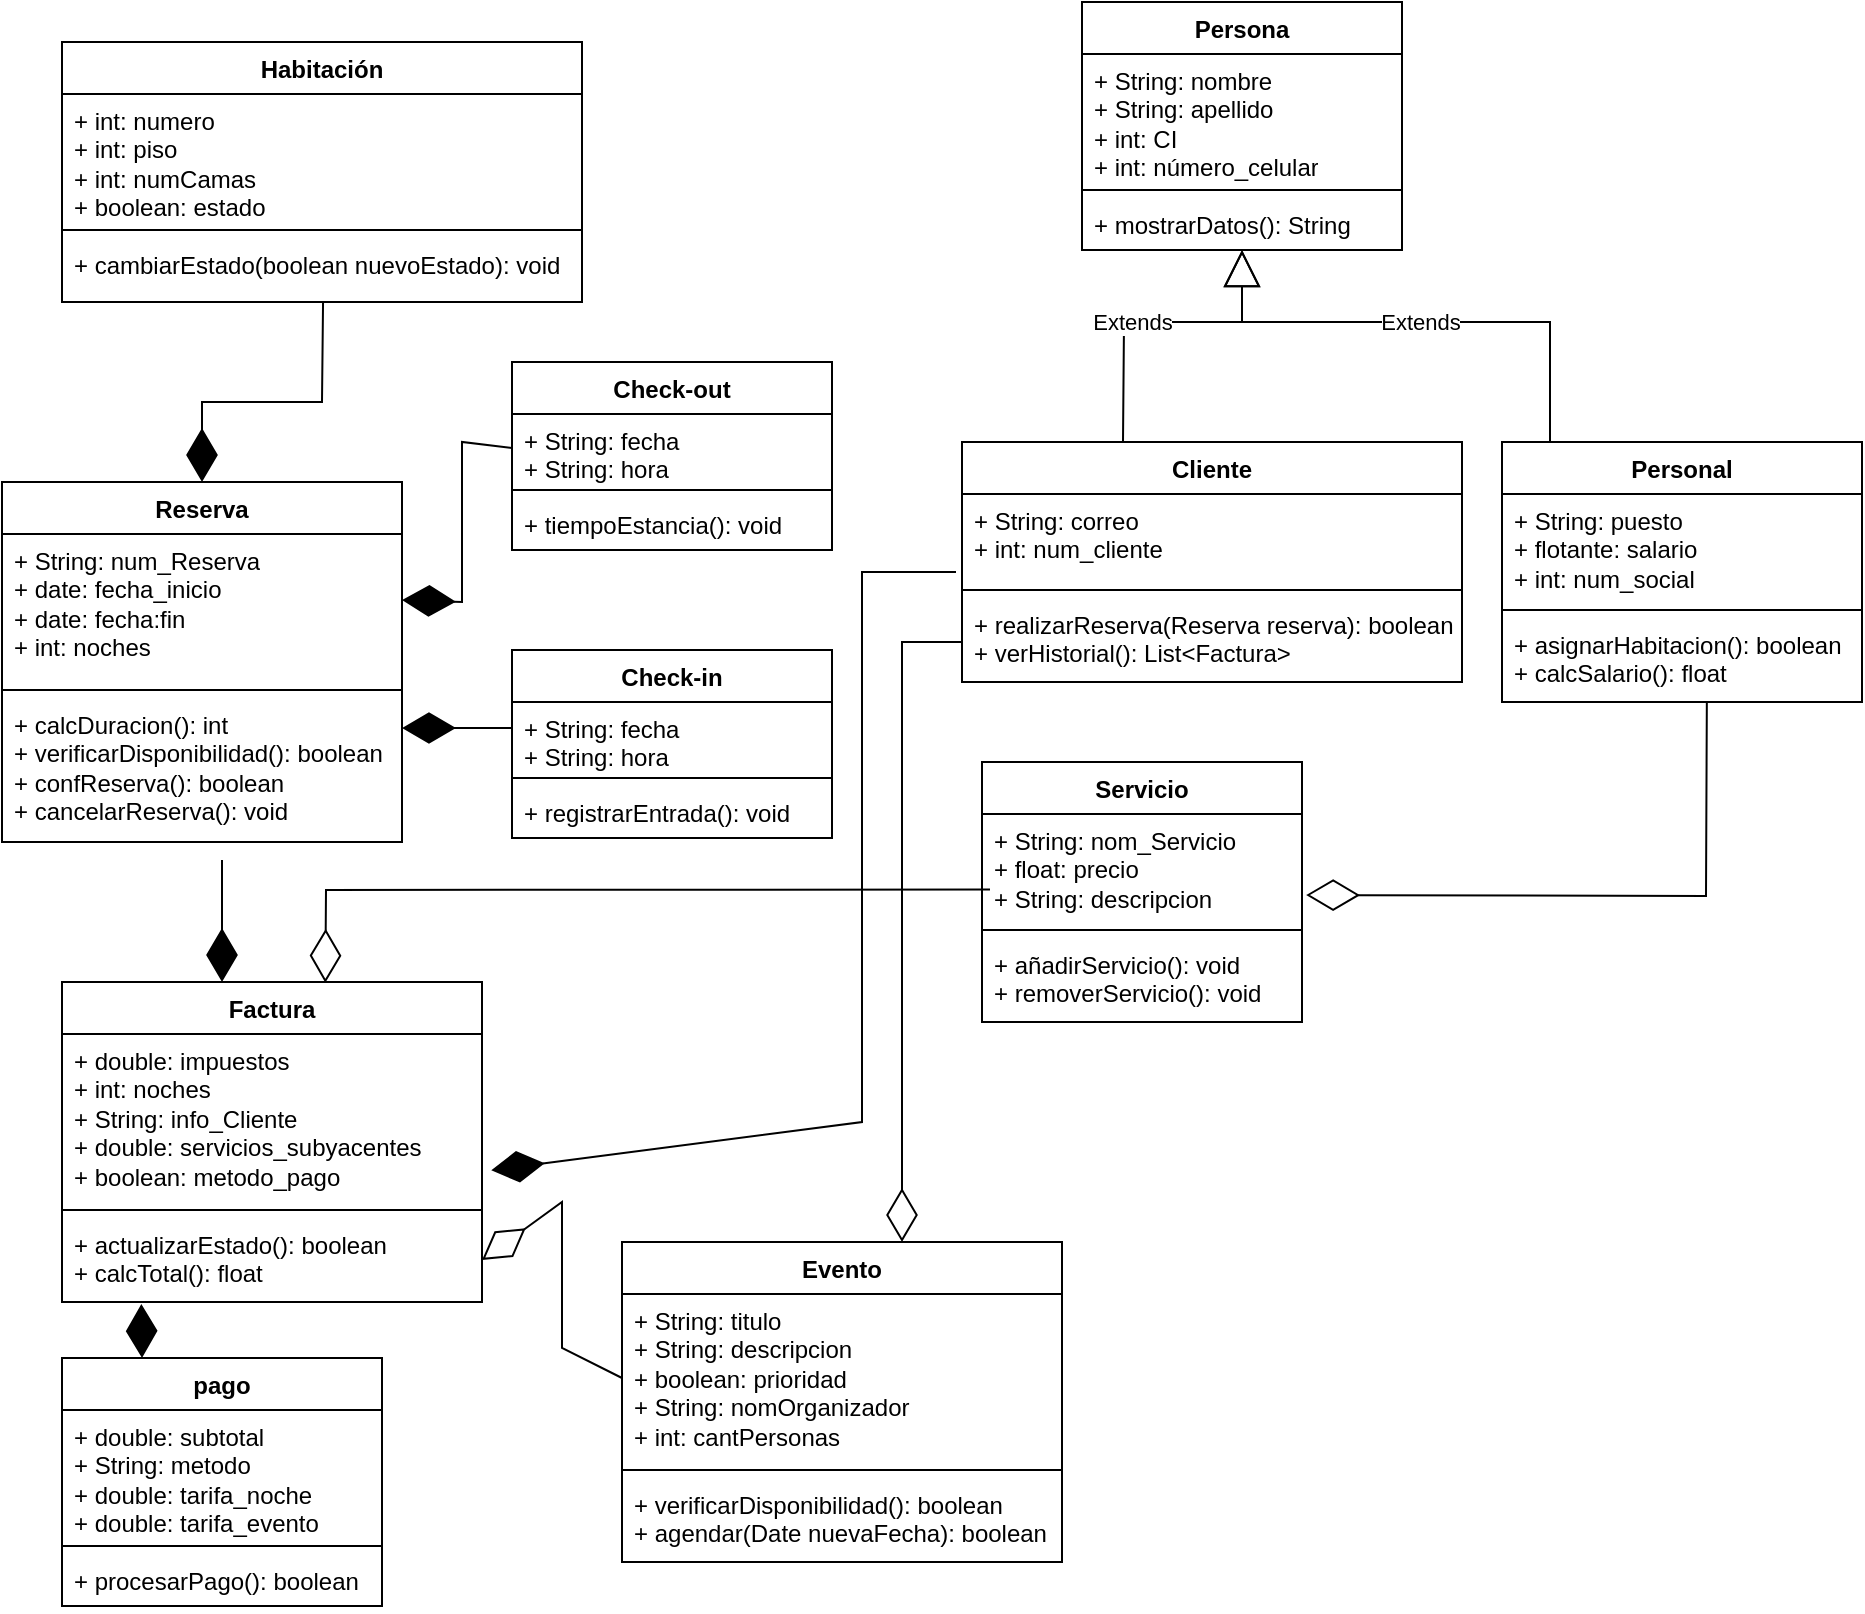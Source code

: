 <mxfile version="24.8.0">
  <diagram name="Página-1" id="_mE0Sdv46HxFOdU9CXCW">
    <mxGraphModel dx="1290" dy="1772" grid="1" gridSize="10" guides="1" tooltips="1" connect="1" arrows="1" fold="1" page="1" pageScale="1" pageWidth="827" pageHeight="1169" math="0" shadow="0">
      <root>
        <mxCell id="0" />
        <mxCell id="1" parent="0" />
        <mxCell id="IP8fSbgM48ttSYbUpFl1-1" value="Habitación" style="swimlane;fontStyle=1;align=center;verticalAlign=top;childLayout=stackLayout;horizontal=1;startSize=26;horizontalStack=0;resizeParent=1;resizeParentMax=0;resizeLast=0;collapsible=1;marginBottom=0;whiteSpace=wrap;html=1;" parent="1" vertex="1">
          <mxGeometry x="40" y="-1060" width="260" height="130" as="geometry" />
        </mxCell>
        <mxCell id="IP8fSbgM48ttSYbUpFl1-2" value="&lt;font style=&quot;vertical-align: inherit;&quot;&gt;&lt;font style=&quot;vertical-align: inherit;&quot;&gt;&lt;font style=&quot;vertical-align: inherit;&quot;&gt;&lt;font style=&quot;vertical-align: inherit;&quot;&gt;&lt;font style=&quot;vertical-align: inherit;&quot;&gt;&lt;font style=&quot;vertical-align: inherit;&quot;&gt;&lt;font style=&quot;vertical-align: inherit;&quot;&gt;&lt;font style=&quot;vertical-align: inherit;&quot;&gt;&lt;font style=&quot;vertical-align: inherit;&quot;&gt;&lt;font style=&quot;vertical-align: inherit;&quot;&gt;&lt;font style=&quot;vertical-align: inherit;&quot;&gt;&lt;font style=&quot;vertical-align: inherit;&quot;&gt;&lt;font style=&quot;vertical-align: inherit;&quot;&gt;&lt;font style=&quot;vertical-align: inherit;&quot;&gt;&lt;font style=&quot;vertical-align: inherit;&quot;&gt;&lt;font style=&quot;vertical-align: inherit;&quot;&gt;&lt;font style=&quot;vertical-align: inherit;&quot;&gt;&lt;font style=&quot;vertical-align: inherit;&quot;&gt;&lt;font style=&quot;vertical-align: inherit;&quot;&gt;&lt;font style=&quot;vertical-align: inherit;&quot;&gt;&lt;font style=&quot;vertical-align: inherit;&quot;&gt;&lt;font style=&quot;vertical-align: inherit;&quot;&gt;&lt;font style=&quot;vertical-align: inherit;&quot;&gt;&lt;font style=&quot;vertical-align: inherit;&quot;&gt;+ int: numero&lt;/font&gt;&lt;/font&gt;&lt;/font&gt;&lt;/font&gt;&lt;/font&gt;&lt;/font&gt;&lt;/font&gt;&lt;/font&gt;&lt;/font&gt;&lt;/font&gt;&lt;/font&gt;&lt;/font&gt;&lt;/font&gt;&lt;/font&gt;&lt;/font&gt;&lt;/font&gt;&lt;/font&gt;&lt;/font&gt;&lt;/font&gt;&lt;/font&gt;&lt;/font&gt;&lt;/font&gt;&lt;/font&gt;&lt;/font&gt;&lt;div&gt;&lt;font style=&quot;vertical-align: inherit;&quot;&gt;&lt;font style=&quot;vertical-align: inherit;&quot;&gt;&lt;font style=&quot;vertical-align: inherit;&quot;&gt;&lt;font style=&quot;vertical-align: inherit;&quot;&gt;&lt;font style=&quot;vertical-align: inherit;&quot;&gt;&lt;font style=&quot;vertical-align: inherit;&quot;&gt;&lt;font style=&quot;vertical-align: inherit;&quot;&gt;&lt;font style=&quot;vertical-align: inherit;&quot;&gt;&lt;font style=&quot;vertical-align: inherit;&quot;&gt;&lt;font style=&quot;vertical-align: inherit;&quot;&gt;&lt;font style=&quot;vertical-align: inherit;&quot;&gt;&lt;font style=&quot;vertical-align: inherit;&quot;&gt;&lt;font style=&quot;vertical-align: inherit;&quot;&gt;&lt;font style=&quot;vertical-align: inherit;&quot;&gt;&lt;font style=&quot;vertical-align: inherit;&quot;&gt;&lt;font style=&quot;vertical-align: inherit;&quot;&gt;+ int: piso&lt;/font&gt;&lt;/font&gt;&lt;/font&gt;&lt;/font&gt;&lt;/font&gt;&lt;/font&gt;&lt;/font&gt;&lt;/font&gt;&lt;/font&gt;&lt;/font&gt;&lt;/font&gt;&lt;/font&gt;&lt;/font&gt;&lt;/font&gt;&lt;/font&gt;&lt;/font&gt;&lt;br&gt;&lt;div&gt;&lt;font style=&quot;vertical-align: inherit;&quot;&gt;&lt;font style=&quot;vertical-align: inherit;&quot;&gt;&lt;font style=&quot;vertical-align: inherit;&quot;&gt;&lt;font style=&quot;vertical-align: inherit;&quot;&gt;&lt;font style=&quot;vertical-align: inherit;&quot;&gt;&lt;font style=&quot;vertical-align: inherit;&quot;&gt;&lt;font style=&quot;vertical-align: inherit;&quot;&gt;&lt;font style=&quot;vertical-align: inherit;&quot;&gt;&lt;font style=&quot;vertical-align: inherit;&quot;&gt;&lt;font style=&quot;vertical-align: inherit;&quot;&gt;&lt;font style=&quot;vertical-align: inherit;&quot;&gt;&lt;font style=&quot;vertical-align: inherit;&quot;&gt;&lt;font style=&quot;vertical-align: inherit;&quot;&gt;&lt;font style=&quot;vertical-align: inherit;&quot;&gt;&lt;font style=&quot;vertical-align: inherit;&quot;&gt;&lt;font style=&quot;vertical-align: inherit;&quot;&gt;&lt;font style=&quot;vertical-align: inherit;&quot;&gt;&lt;font style=&quot;vertical-align: inherit;&quot;&gt;&lt;font style=&quot;vertical-align: inherit;&quot;&gt;&lt;font style=&quot;vertical-align: inherit;&quot;&gt;&lt;font style=&quot;vertical-align: inherit;&quot;&gt;&lt;font style=&quot;vertical-align: inherit;&quot;&gt;+ int: numCamas&lt;/font&gt;&lt;/font&gt;&lt;/font&gt;&lt;/font&gt;&lt;/font&gt;&lt;/font&gt;&lt;/font&gt;&lt;/font&gt;&lt;/font&gt;&lt;/font&gt;&lt;/font&gt;&lt;/font&gt;&lt;/font&gt;&lt;/font&gt;&lt;/font&gt;&lt;/font&gt;&lt;/font&gt;&lt;/font&gt;&lt;/font&gt;&lt;/font&gt;&lt;/font&gt;&lt;/font&gt;&lt;/div&gt;&lt;div&gt;&lt;font style=&quot;vertical-align: inherit;&quot;&gt;&lt;font style=&quot;vertical-align: inherit;&quot;&gt;&lt;font style=&quot;vertical-align: inherit;&quot;&gt;&lt;font style=&quot;vertical-align: inherit;&quot;&gt;&lt;font style=&quot;vertical-align: inherit;&quot;&gt;&lt;font style=&quot;vertical-align: inherit;&quot;&gt;&lt;font style=&quot;vertical-align: inherit;&quot;&gt;&lt;font style=&quot;vertical-align: inherit;&quot;&gt;&lt;font style=&quot;vertical-align: inherit;&quot;&gt;&lt;font style=&quot;vertical-align: inherit;&quot;&gt;&lt;font style=&quot;vertical-align: inherit;&quot;&gt;&lt;font style=&quot;vertical-align: inherit;&quot;&gt;&lt;font style=&quot;vertical-align: inherit;&quot;&gt;&lt;font style=&quot;vertical-align: inherit;&quot;&gt;&lt;font style=&quot;vertical-align: inherit;&quot;&gt;&lt;font style=&quot;vertical-align: inherit;&quot;&gt;&lt;font style=&quot;vertical-align: inherit;&quot;&gt;&lt;font style=&quot;vertical-align: inherit;&quot;&gt;&lt;font style=&quot;vertical-align: inherit;&quot;&gt;&lt;font style=&quot;vertical-align: inherit;&quot;&gt;&lt;font style=&quot;vertical-align: inherit;&quot;&gt;&lt;font style=&quot;vertical-align: inherit;&quot;&gt;&lt;font style=&quot;vertical-align: inherit;&quot;&gt;&lt;font style=&quot;vertical-align: inherit;&quot;&gt;+ boolean: estado&lt;/font&gt;&lt;/font&gt;&lt;/font&gt;&lt;/font&gt;&lt;/font&gt;&lt;/font&gt;&lt;/font&gt;&lt;/font&gt;&lt;/font&gt;&lt;/font&gt;&lt;/font&gt;&lt;/font&gt;&lt;/font&gt;&lt;/font&gt;&lt;/font&gt;&lt;/font&gt;&lt;/font&gt;&lt;/font&gt;&lt;/font&gt;&lt;/font&gt;&lt;/font&gt;&lt;/font&gt;&lt;/font&gt;&lt;/font&gt;&lt;/div&gt;&lt;/div&gt;" style="text;strokeColor=none;fillColor=none;align=left;verticalAlign=top;spacingLeft=4;spacingRight=4;overflow=hidden;rotatable=0;points=[[0,0.5],[1,0.5]];portConstraint=eastwest;whiteSpace=wrap;html=1;" parent="IP8fSbgM48ttSYbUpFl1-1" vertex="1">
          <mxGeometry y="26" width="260" height="64" as="geometry" />
        </mxCell>
        <mxCell id="IP8fSbgM48ttSYbUpFl1-3" value="" style="line;strokeWidth=1;fillColor=none;align=left;verticalAlign=middle;spacingTop=-1;spacingLeft=3;spacingRight=3;rotatable=0;labelPosition=right;points=[];portConstraint=eastwest;strokeColor=inherit;" parent="IP8fSbgM48ttSYbUpFl1-1" vertex="1">
          <mxGeometry y="90" width="260" height="8" as="geometry" />
        </mxCell>
        <mxCell id="IP8fSbgM48ttSYbUpFl1-4" value="&lt;font style=&quot;vertical-align: inherit;&quot;&gt;&lt;font style=&quot;vertical-align: inherit;&quot;&gt;+ cambiarEstado(boolean nuevoEstado): void&lt;/font&gt;&lt;/font&gt;" style="text;strokeColor=none;fillColor=none;align=left;verticalAlign=top;spacingLeft=4;spacingRight=4;overflow=hidden;rotatable=0;points=[[0,0.5],[1,0.5]];portConstraint=eastwest;whiteSpace=wrap;html=1;" parent="IP8fSbgM48ttSYbUpFl1-1" vertex="1">
          <mxGeometry y="98" width="260" height="32" as="geometry" />
        </mxCell>
        <mxCell id="IP8fSbgM48ttSYbUpFl1-5" value="Servicio" style="swimlane;fontStyle=1;align=center;verticalAlign=top;childLayout=stackLayout;horizontal=1;startSize=26;horizontalStack=0;resizeParent=1;resizeParentMax=0;resizeLast=0;collapsible=1;marginBottom=0;whiteSpace=wrap;html=1;" parent="1" vertex="1">
          <mxGeometry x="500" y="-700" width="160" height="130" as="geometry" />
        </mxCell>
        <mxCell id="IP8fSbgM48ttSYbUpFl1-6" value="&lt;div&gt;+ String: nom_Servicio&lt;/div&gt;&lt;div&gt;+ float: precio&lt;/div&gt;&lt;div&gt;+ String: descripcion&lt;/div&gt;" style="text;strokeColor=none;fillColor=none;align=left;verticalAlign=top;spacingLeft=4;spacingRight=4;overflow=hidden;rotatable=0;points=[[0,0.5],[1,0.5]];portConstraint=eastwest;whiteSpace=wrap;html=1;" parent="IP8fSbgM48ttSYbUpFl1-5" vertex="1">
          <mxGeometry y="26" width="160" height="54" as="geometry" />
        </mxCell>
        <mxCell id="IP8fSbgM48ttSYbUpFl1-7" value="" style="line;strokeWidth=1;fillColor=none;align=left;verticalAlign=middle;spacingTop=-1;spacingLeft=3;spacingRight=3;rotatable=0;labelPosition=right;points=[];portConstraint=eastwest;strokeColor=inherit;" parent="IP8fSbgM48ttSYbUpFl1-5" vertex="1">
          <mxGeometry y="80" width="160" height="8" as="geometry" />
        </mxCell>
        <mxCell id="IP8fSbgM48ttSYbUpFl1-8" value="+ añadirServicio(): void&lt;div&gt;+ removerServicio(): void&lt;/div&gt;" style="text;strokeColor=none;fillColor=none;align=left;verticalAlign=top;spacingLeft=4;spacingRight=4;overflow=hidden;rotatable=0;points=[[0,0.5],[1,0.5]];portConstraint=eastwest;whiteSpace=wrap;html=1;" parent="IP8fSbgM48ttSYbUpFl1-5" vertex="1">
          <mxGeometry y="88" width="160" height="42" as="geometry" />
        </mxCell>
        <mxCell id="IP8fSbgM48ttSYbUpFl1-9" value="Cliente" style="swimlane;fontStyle=1;align=center;verticalAlign=top;childLayout=stackLayout;horizontal=1;startSize=26;horizontalStack=0;resizeParent=1;resizeParentMax=0;resizeLast=0;collapsible=1;marginBottom=0;whiteSpace=wrap;html=1;" parent="1" vertex="1">
          <mxGeometry x="490" y="-860" width="250" height="120" as="geometry" />
        </mxCell>
        <mxCell id="IP8fSbgM48ttSYbUpFl1-10" value="&lt;font style=&quot;vertical-align: inherit;&quot;&gt;&lt;font style=&quot;vertical-align: inherit;&quot;&gt;&lt;font style=&quot;vertical-align: inherit;&quot;&gt;&lt;font style=&quot;vertical-align: inherit;&quot;&gt;&lt;font style=&quot;vertical-align: inherit;&quot;&gt;&lt;font style=&quot;vertical-align: inherit;&quot;&gt;&lt;font style=&quot;vertical-align: inherit;&quot;&gt;&lt;font style=&quot;vertical-align: inherit;&quot;&gt;+ String: correo&lt;/font&gt;&lt;/font&gt;&lt;/font&gt;&lt;/font&gt;&lt;/font&gt;&lt;/font&gt;&lt;/font&gt;&lt;/font&gt;&lt;div&gt;+ int: num_cliente&lt;/div&gt;" style="text;strokeColor=none;fillColor=none;align=left;verticalAlign=top;spacingLeft=4;spacingRight=4;overflow=hidden;rotatable=0;points=[[0,0.5],[1,0.5]];portConstraint=eastwest;whiteSpace=wrap;html=1;" parent="IP8fSbgM48ttSYbUpFl1-9" vertex="1">
          <mxGeometry y="26" width="250" height="44" as="geometry" />
        </mxCell>
        <mxCell id="IP8fSbgM48ttSYbUpFl1-11" value="" style="line;strokeWidth=1;fillColor=none;align=left;verticalAlign=middle;spacingTop=-1;spacingLeft=3;spacingRight=3;rotatable=0;labelPosition=right;points=[];portConstraint=eastwest;strokeColor=inherit;" parent="IP8fSbgM48ttSYbUpFl1-9" vertex="1">
          <mxGeometry y="70" width="250" height="8" as="geometry" />
        </mxCell>
        <mxCell id="IP8fSbgM48ttSYbUpFl1-12" value="&lt;font style=&quot;vertical-align: inherit;&quot;&gt;&lt;font style=&quot;vertical-align: inherit;&quot;&gt;+ realizarReserva(Reserva reserva): boolean&lt;/font&gt;&lt;/font&gt;&lt;div&gt;&lt;font style=&quot;vertical-align: inherit;&quot;&gt;&lt;font style=&quot;vertical-align: inherit;&quot;&gt;+ verHistorial(): List&amp;lt;Factura&amp;gt;&lt;br&gt;&lt;/font&gt;&lt;/font&gt;&lt;/div&gt;" style="text;strokeColor=none;fillColor=none;align=left;verticalAlign=top;spacingLeft=4;spacingRight=4;overflow=hidden;rotatable=0;points=[[0,0.5],[1,0.5]];portConstraint=eastwest;whiteSpace=wrap;html=1;" parent="IP8fSbgM48ttSYbUpFl1-9" vertex="1">
          <mxGeometry y="78" width="250" height="42" as="geometry" />
        </mxCell>
        <mxCell id="IP8fSbgM48ttSYbUpFl1-13" value="Persona" style="swimlane;fontStyle=1;align=center;verticalAlign=top;childLayout=stackLayout;horizontal=1;startSize=26;horizontalStack=0;resizeParent=1;resizeParentMax=0;resizeLast=0;collapsible=1;marginBottom=0;whiteSpace=wrap;html=1;" parent="1" vertex="1">
          <mxGeometry x="550" y="-1080" width="160" height="124" as="geometry" />
        </mxCell>
        <mxCell id="IP8fSbgM48ttSYbUpFl1-14" value="&lt;font style=&quot;vertical-align: inherit;&quot;&gt;&lt;font style=&quot;vertical-align: inherit;&quot;&gt;+ String: nombre&lt;/font&gt;&lt;/font&gt;&lt;div&gt;&lt;font style=&quot;vertical-align: inherit;&quot;&gt;&lt;font style=&quot;vertical-align: inherit;&quot;&gt;+ String: apellido&lt;/font&gt;&lt;/font&gt;&lt;br&gt;&lt;div&gt;&lt;font style=&quot;vertical-align: inherit;&quot;&gt;&lt;font style=&quot;vertical-align: inherit;&quot;&gt;+ int: CI&lt;/font&gt;&lt;/font&gt;&lt;/div&gt;&lt;div&gt;&lt;font style=&quot;vertical-align: inherit;&quot;&gt;&lt;font style=&quot;vertical-align: inherit;&quot;&gt;+ int: número_celular&lt;/font&gt;&lt;/font&gt;&lt;/div&gt;&lt;/div&gt;" style="text;strokeColor=none;fillColor=none;align=left;verticalAlign=top;spacingLeft=4;spacingRight=4;overflow=hidden;rotatable=0;points=[[0,0.5],[1,0.5]];portConstraint=eastwest;whiteSpace=wrap;html=1;" parent="IP8fSbgM48ttSYbUpFl1-13" vertex="1">
          <mxGeometry y="26" width="160" height="64" as="geometry" />
        </mxCell>
        <mxCell id="IP8fSbgM48ttSYbUpFl1-15" value="" style="line;strokeWidth=1;fillColor=none;align=left;verticalAlign=middle;spacingTop=-1;spacingLeft=3;spacingRight=3;rotatable=0;labelPosition=right;points=[];portConstraint=eastwest;strokeColor=inherit;" parent="IP8fSbgM48ttSYbUpFl1-13" vertex="1">
          <mxGeometry y="90" width="160" height="8" as="geometry" />
        </mxCell>
        <mxCell id="IP8fSbgM48ttSYbUpFl1-16" value="&lt;font style=&quot;vertical-align: inherit;&quot;&gt;&lt;font style=&quot;vertical-align: inherit;&quot;&gt;+ mostrarDatos(): String&lt;/font&gt;&lt;/font&gt;" style="text;strokeColor=none;fillColor=none;align=left;verticalAlign=top;spacingLeft=4;spacingRight=4;overflow=hidden;rotatable=0;points=[[0,0.5],[1,0.5]];portConstraint=eastwest;whiteSpace=wrap;html=1;" parent="IP8fSbgM48ttSYbUpFl1-13" vertex="1">
          <mxGeometry y="98" width="160" height="26" as="geometry" />
        </mxCell>
        <mxCell id="IP8fSbgM48ttSYbUpFl1-17" value="pago" style="swimlane;fontStyle=1;align=center;verticalAlign=top;childLayout=stackLayout;horizontal=1;startSize=26;horizontalStack=0;resizeParent=1;resizeParentMax=0;resizeLast=0;collapsible=1;marginBottom=0;whiteSpace=wrap;html=1;" parent="1" vertex="1">
          <mxGeometry x="40" y="-402" width="160" height="124" as="geometry" />
        </mxCell>
        <mxCell id="IP8fSbgM48ttSYbUpFl1-18" value="+ double: subtotal&lt;div&gt;+ String: metodo&lt;/div&gt;&lt;div&gt;+ double: tarifa_noche&lt;/div&gt;&lt;div&gt;+ double: tarifa_evento&lt;/div&gt;" style="text;strokeColor=none;fillColor=none;align=left;verticalAlign=top;spacingLeft=4;spacingRight=4;overflow=hidden;rotatable=0;points=[[0,0.5],[1,0.5]];portConstraint=eastwest;whiteSpace=wrap;html=1;" parent="IP8fSbgM48ttSYbUpFl1-17" vertex="1">
          <mxGeometry y="26" width="160" height="64" as="geometry" />
        </mxCell>
        <mxCell id="IP8fSbgM48ttSYbUpFl1-19" value="" style="line;strokeWidth=1;fillColor=none;align=left;verticalAlign=middle;spacingTop=-1;spacingLeft=3;spacingRight=3;rotatable=0;labelPosition=right;points=[];portConstraint=eastwest;strokeColor=inherit;" parent="IP8fSbgM48ttSYbUpFl1-17" vertex="1">
          <mxGeometry y="90" width="160" height="8" as="geometry" />
        </mxCell>
        <mxCell id="IP8fSbgM48ttSYbUpFl1-20" value="+ procesarPago(): boolean" style="text;strokeColor=none;fillColor=none;align=left;verticalAlign=top;spacingLeft=4;spacingRight=4;overflow=hidden;rotatable=0;points=[[0,0.5],[1,0.5]];portConstraint=eastwest;whiteSpace=wrap;html=1;" parent="IP8fSbgM48ttSYbUpFl1-17" vertex="1">
          <mxGeometry y="98" width="160" height="26" as="geometry" />
        </mxCell>
        <mxCell id="IP8fSbgM48ttSYbUpFl1-21" value="Factura&lt;div&gt;&lt;br&gt;&lt;/div&gt;" style="swimlane;fontStyle=1;align=center;verticalAlign=top;childLayout=stackLayout;horizontal=1;startSize=26;horizontalStack=0;resizeParent=1;resizeParentMax=0;resizeLast=0;collapsible=1;marginBottom=0;whiteSpace=wrap;html=1;" parent="1" vertex="1">
          <mxGeometry x="40" y="-590" width="210" height="160" as="geometry" />
        </mxCell>
        <mxCell id="IP8fSbgM48ttSYbUpFl1-22" value="+ double: impuestos&lt;div&gt;+ int: noches&lt;/div&gt;&lt;div&gt;+ String: info_Cliente&lt;/div&gt;&lt;div&gt;+ double: servicios_subyacentes&lt;/div&gt;&lt;div&gt;+ boolean: metodo_pago&lt;/div&gt;" style="text;strokeColor=none;fillColor=none;align=left;verticalAlign=top;spacingLeft=4;spacingRight=4;overflow=hidden;rotatable=0;points=[[0,0.5],[1,0.5]];portConstraint=eastwest;whiteSpace=wrap;html=1;" parent="IP8fSbgM48ttSYbUpFl1-21" vertex="1">
          <mxGeometry y="26" width="210" height="84" as="geometry" />
        </mxCell>
        <mxCell id="IP8fSbgM48ttSYbUpFl1-23" value="" style="line;strokeWidth=1;fillColor=none;align=left;verticalAlign=middle;spacingTop=-1;spacingLeft=3;spacingRight=3;rotatable=0;labelPosition=right;points=[];portConstraint=eastwest;strokeColor=inherit;" parent="IP8fSbgM48ttSYbUpFl1-21" vertex="1">
          <mxGeometry y="110" width="210" height="8" as="geometry" />
        </mxCell>
        <mxCell id="IP8fSbgM48ttSYbUpFl1-24" value="+ actualizarEstado(): boolean&lt;div&gt;+ calcTotal(): float&lt;/div&gt;" style="text;strokeColor=none;fillColor=none;align=left;verticalAlign=top;spacingLeft=4;spacingRight=4;overflow=hidden;rotatable=0;points=[[0,0.5],[1,0.5]];portConstraint=eastwest;whiteSpace=wrap;html=1;" parent="IP8fSbgM48ttSYbUpFl1-21" vertex="1">
          <mxGeometry y="118" width="210" height="42" as="geometry" />
        </mxCell>
        <mxCell id="IP8fSbgM48ttSYbUpFl1-25" value="" style="endArrow=diamondThin;endFill=1;endSize=24;html=1;rounded=0;exitX=0.55;exitY=0.983;exitDx=0;exitDy=0;exitPerimeter=0;" parent="1" edge="1">
          <mxGeometry width="160" relative="1" as="geometry">
            <mxPoint x="120" y="-651" as="sourcePoint" />
            <mxPoint x="120" y="-590" as="targetPoint" />
          </mxGeometry>
        </mxCell>
        <mxCell id="IP8fSbgM48ttSYbUpFl1-26" value="" style="endArrow=diamondThin;endFill=1;endSize=24;html=1;rounded=0;entryX=0.5;entryY=0;entryDx=0;entryDy=0;exitX=0.502;exitY=1.006;exitDx=0;exitDy=0;exitPerimeter=0;" parent="1" source="IP8fSbgM48ttSYbUpFl1-4" edge="1">
          <mxGeometry width="160" relative="1" as="geometry">
            <mxPoint x="140" y="-880" as="sourcePoint" />
            <mxPoint x="110" y="-840" as="targetPoint" />
            <Array as="points">
              <mxPoint x="170" y="-880" />
              <mxPoint x="110" y="-880" />
            </Array>
          </mxGeometry>
        </mxCell>
        <mxCell id="IP8fSbgM48ttSYbUpFl1-27" value="" style="endArrow=diamondThin;endFill=0;endSize=24;html=1;rounded=0;entryX=0.627;entryY=0.002;entryDx=0;entryDy=0;entryPerimeter=0;exitX=0.025;exitY=0.699;exitDx=0;exitDy=0;exitPerimeter=0;" parent="1" source="IP8fSbgM48ttSYbUpFl1-6" target="IP8fSbgM48ttSYbUpFl1-21" edge="1">
          <mxGeometry width="160" relative="1" as="geometry">
            <mxPoint x="470" y="-590" as="sourcePoint" />
            <mxPoint x="480" y="-650" as="targetPoint" />
            <Array as="points">
              <mxPoint x="172" y="-636" />
            </Array>
          </mxGeometry>
        </mxCell>
        <mxCell id="IP8fSbgM48ttSYbUpFl1-28" value="" style="endArrow=diamondThin;endFill=1;endSize=24;html=1;rounded=0;entryX=1.022;entryY=0.811;entryDx=0;entryDy=0;entryPerimeter=0;exitX=-0.012;exitY=0.886;exitDx=0;exitDy=0;exitPerimeter=0;" parent="1" source="IP8fSbgM48ttSYbUpFl1-10" target="IP8fSbgM48ttSYbUpFl1-22" edge="1">
          <mxGeometry width="160" relative="1" as="geometry">
            <mxPoint x="380" y="-630" as="sourcePoint" />
            <mxPoint x="480" y="-650" as="targetPoint" />
            <Array as="points">
              <mxPoint x="440" y="-795" />
              <mxPoint x="440" y="-520" />
            </Array>
          </mxGeometry>
        </mxCell>
        <mxCell id="IP8fSbgM48ttSYbUpFl1-29" value="" style="endArrow=diamondThin;endFill=1;endSize=24;html=1;rounded=0;entryX=0.25;entryY=0;entryDx=0;entryDy=0;exitX=0.189;exitY=1.054;exitDx=0;exitDy=0;exitPerimeter=0;" parent="1" source="IP8fSbgM48ttSYbUpFl1-24" target="IP8fSbgM48ttSYbUpFl1-17" edge="1">
          <mxGeometry width="160" relative="1" as="geometry">
            <mxPoint x="60" y="-450" as="sourcePoint" />
            <mxPoint x="70" y="-440" as="targetPoint" />
          </mxGeometry>
        </mxCell>
        <mxCell id="IP8fSbgM48ttSYbUpFl1-30" value="" style="endArrow=diamondThin;endFill=0;endSize=24;html=1;rounded=0;entryX=1.013;entryY=0.75;entryDx=0;entryDy=0;entryPerimeter=0;exitX=0.569;exitY=0.997;exitDx=0;exitDy=0;exitPerimeter=0;" parent="1" source="IP8fSbgM48ttSYbUpFl1-50" target="IP8fSbgM48ttSYbUpFl1-6" edge="1">
          <mxGeometry width="160" relative="1" as="geometry">
            <mxPoint x="861.7" y="-713.812" as="sourcePoint" />
            <mxPoint x="455" y="-449.568" as="targetPoint" />
            <Array as="points">
              <mxPoint x="862" y="-633" />
            </Array>
          </mxGeometry>
        </mxCell>
        <mxCell id="IP8fSbgM48ttSYbUpFl1-31" value="Evento" style="swimlane;fontStyle=1;align=center;verticalAlign=top;childLayout=stackLayout;horizontal=1;startSize=26;horizontalStack=0;resizeParent=1;resizeParentMax=0;resizeLast=0;collapsible=1;marginBottom=0;whiteSpace=wrap;html=1;" parent="1" vertex="1">
          <mxGeometry x="320" y="-460" width="220" height="160" as="geometry" />
        </mxCell>
        <mxCell id="IP8fSbgM48ttSYbUpFl1-32" value="&lt;div&gt;+ String: titulo&lt;/div&gt;&lt;div&gt;+ String: descripcion&lt;/div&gt;&lt;div&gt;+ boolean: prioridad&lt;/div&gt;&lt;div&gt;+ String: nomOrganizador&lt;/div&gt;&lt;div&gt;+ int: cantPersonas&lt;/div&gt;" style="text;strokeColor=none;fillColor=none;align=left;verticalAlign=top;spacingLeft=4;spacingRight=4;overflow=hidden;rotatable=0;points=[[0,0.5],[1,0.5]];portConstraint=eastwest;whiteSpace=wrap;html=1;" parent="IP8fSbgM48ttSYbUpFl1-31" vertex="1">
          <mxGeometry y="26" width="220" height="84" as="geometry" />
        </mxCell>
        <mxCell id="IP8fSbgM48ttSYbUpFl1-33" value="" style="line;strokeWidth=1;fillColor=none;align=left;verticalAlign=middle;spacingTop=-1;spacingLeft=3;spacingRight=3;rotatable=0;labelPosition=right;points=[];portConstraint=eastwest;strokeColor=inherit;" parent="IP8fSbgM48ttSYbUpFl1-31" vertex="1">
          <mxGeometry y="110" width="220" height="8" as="geometry" />
        </mxCell>
        <mxCell id="IP8fSbgM48ttSYbUpFl1-34" value="+ verificarDisponibilidad(): boolean&lt;div&gt;+ agendar(Date nuevaFecha): boolean&lt;/div&gt;" style="text;strokeColor=none;fillColor=none;align=left;verticalAlign=top;spacingLeft=4;spacingRight=4;overflow=hidden;rotatable=0;points=[[0,0.5],[1,0.5]];portConstraint=eastwest;whiteSpace=wrap;html=1;" parent="IP8fSbgM48ttSYbUpFl1-31" vertex="1">
          <mxGeometry y="118" width="220" height="42" as="geometry" />
        </mxCell>
        <mxCell id="IP8fSbgM48ttSYbUpFl1-35" value="Check-in" style="swimlane;fontStyle=1;align=center;verticalAlign=top;childLayout=stackLayout;horizontal=1;startSize=26;horizontalStack=0;resizeParent=1;resizeParentMax=0;resizeLast=0;collapsible=1;marginBottom=0;whiteSpace=wrap;html=1;" parent="1" vertex="1">
          <mxGeometry x="265" y="-756" width="160" height="94" as="geometry" />
        </mxCell>
        <mxCell id="XHyW5CTOlXbw1JZAWyJG-1" value="&lt;font style=&quot;vertical-align: inherit;&quot;&gt;&lt;font style=&quot;vertical-align: inherit;&quot;&gt;+ String: fecha&lt;/font&gt;&lt;/font&gt;&lt;div&gt;&lt;font style=&quot;vertical-align: inherit;&quot;&gt;&lt;font style=&quot;vertical-align: inherit;&quot;&gt;&lt;font style=&quot;vertical-align: inherit;&quot;&gt;&lt;font style=&quot;vertical-align: inherit;&quot;&gt;+ String: hora&lt;/font&gt;&lt;/font&gt;&lt;/font&gt;&lt;/font&gt;&lt;/div&gt;" style="text;strokeColor=none;fillColor=none;align=left;verticalAlign=top;spacingLeft=4;spacingRight=4;overflow=hidden;rotatable=0;points=[[0,0.5],[1,0.5]];portConstraint=eastwest;whiteSpace=wrap;html=1;" vertex="1" parent="IP8fSbgM48ttSYbUpFl1-35">
          <mxGeometry y="26" width="160" height="34" as="geometry" />
        </mxCell>
        <mxCell id="IP8fSbgM48ttSYbUpFl1-37" value="" style="line;strokeWidth=1;fillColor=none;align=left;verticalAlign=middle;spacingTop=-1;spacingLeft=3;spacingRight=3;rotatable=0;labelPosition=right;points=[];portConstraint=eastwest;strokeColor=inherit;" parent="IP8fSbgM48ttSYbUpFl1-35" vertex="1">
          <mxGeometry y="60" width="160" height="8" as="geometry" />
        </mxCell>
        <mxCell id="IP8fSbgM48ttSYbUpFl1-38" value="+ registrarEntrada(): void" style="text;strokeColor=none;fillColor=none;align=left;verticalAlign=top;spacingLeft=4;spacingRight=4;overflow=hidden;rotatable=0;points=[[0,0.5],[1,0.5]];portConstraint=eastwest;whiteSpace=wrap;html=1;" parent="IP8fSbgM48ttSYbUpFl1-35" vertex="1">
          <mxGeometry y="68" width="160" height="26" as="geometry" />
        </mxCell>
        <mxCell id="IP8fSbgM48ttSYbUpFl1-39" value="Check-out" style="swimlane;fontStyle=1;align=center;verticalAlign=top;childLayout=stackLayout;horizontal=1;startSize=26;horizontalStack=0;resizeParent=1;resizeParentMax=0;resizeLast=0;collapsible=1;marginBottom=0;whiteSpace=wrap;html=1;" parent="1" vertex="1">
          <mxGeometry x="265" y="-900" width="160" height="94" as="geometry" />
        </mxCell>
        <mxCell id="IP8fSbgM48ttSYbUpFl1-40" value="&lt;font style=&quot;vertical-align: inherit;&quot;&gt;&lt;font style=&quot;vertical-align: inherit;&quot;&gt;+ String: fecha&lt;/font&gt;&lt;/font&gt;&lt;div&gt;&lt;font style=&quot;vertical-align: inherit;&quot;&gt;&lt;font style=&quot;vertical-align: inherit;&quot;&gt;&lt;font style=&quot;vertical-align: inherit;&quot;&gt;&lt;font style=&quot;vertical-align: inherit;&quot;&gt;+ String: hora&lt;/font&gt;&lt;/font&gt;&lt;/font&gt;&lt;/font&gt;&lt;/div&gt;" style="text;strokeColor=none;fillColor=none;align=left;verticalAlign=top;spacingLeft=4;spacingRight=4;overflow=hidden;rotatable=0;points=[[0,0.5],[1,0.5]];portConstraint=eastwest;whiteSpace=wrap;html=1;" parent="IP8fSbgM48ttSYbUpFl1-39" vertex="1">
          <mxGeometry y="26" width="160" height="34" as="geometry" />
        </mxCell>
        <mxCell id="IP8fSbgM48ttSYbUpFl1-41" value="" style="line;strokeWidth=1;fillColor=none;align=left;verticalAlign=middle;spacingTop=-1;spacingLeft=3;spacingRight=3;rotatable=0;labelPosition=right;points=[];portConstraint=eastwest;strokeColor=inherit;" parent="IP8fSbgM48ttSYbUpFl1-39" vertex="1">
          <mxGeometry y="60" width="160" height="8" as="geometry" />
        </mxCell>
        <mxCell id="IP8fSbgM48ttSYbUpFl1-42" value="&lt;font style=&quot;vertical-align: inherit;&quot;&gt;&lt;font style=&quot;vertical-align: inherit;&quot;&gt;&lt;font style=&quot;vertical-align: inherit;&quot;&gt;&lt;font style=&quot;vertical-align: inherit;&quot;&gt;+ tiempoEstancia(): void&lt;/font&gt;&lt;/font&gt;&lt;/font&gt;&lt;/font&gt;" style="text;strokeColor=none;fillColor=none;align=left;verticalAlign=top;spacingLeft=4;spacingRight=4;overflow=hidden;rotatable=0;points=[[0,0.5],[1,0.5]];portConstraint=eastwest;whiteSpace=wrap;html=1;" parent="IP8fSbgM48ttSYbUpFl1-39" vertex="1">
          <mxGeometry y="68" width="160" height="26" as="geometry" />
        </mxCell>
        <mxCell id="IP8fSbgM48ttSYbUpFl1-43" value="" style="endArrow=diamondThin;endFill=0;endSize=24;html=1;rounded=0;exitX=0;exitY=0.5;exitDx=0;exitDy=0;entryX=1;entryY=0.5;entryDx=0;entryDy=0;" parent="1" source="IP8fSbgM48ttSYbUpFl1-32" target="IP8fSbgM48ttSYbUpFl1-24" edge="1">
          <mxGeometry width="160" relative="1" as="geometry">
            <mxPoint x="390" y="-680" as="sourcePoint" />
            <mxPoint x="550" y="-680" as="targetPoint" />
            <Array as="points">
              <mxPoint x="290" y="-407" />
              <mxPoint x="290" y="-480" />
            </Array>
          </mxGeometry>
        </mxCell>
        <mxCell id="IP8fSbgM48ttSYbUpFl1-44" value="" style="endArrow=diamondThin;endFill=1;endSize=24;html=1;rounded=0;entryX=0.998;entryY=0.389;entryDx=0;entryDy=0;exitX=0;exitY=0.5;exitDx=0;exitDy=0;entryPerimeter=0;" parent="1" source="IP8fSbgM48ttSYbUpFl1-40" edge="1">
          <mxGeometry width="160" relative="1" as="geometry">
            <mxPoint x="260" y="-700" as="sourcePoint" />
            <mxPoint x="210" y="-781" as="targetPoint" />
            <Array as="points">
              <mxPoint x="240" y="-860" />
              <mxPoint x="240" y="-780" />
            </Array>
          </mxGeometry>
        </mxCell>
        <mxCell id="IP8fSbgM48ttSYbUpFl1-45" value="Extends" style="endArrow=block;endSize=16;endFill=0;html=1;rounded=0;exitX=0.322;exitY=-0.002;exitDx=0;exitDy=0;exitPerimeter=0;" parent="1" source="IP8fSbgM48ttSYbUpFl1-9" target="IP8fSbgM48ttSYbUpFl1-16" edge="1">
          <mxGeometry x="-0.178" width="160" relative="1" as="geometry">
            <mxPoint x="510" y="-900" as="sourcePoint" />
            <mxPoint x="670" y="-900" as="targetPoint" />
            <mxPoint as="offset" />
            <Array as="points">
              <mxPoint x="571" y="-920" />
              <mxPoint x="630" y="-920" />
            </Array>
          </mxGeometry>
        </mxCell>
        <mxCell id="IP8fSbgM48ttSYbUpFl1-46" value="Extends" style="endArrow=block;endSize=16;endFill=0;html=1;rounded=0;exitX=0.5;exitY=0;exitDx=0;exitDy=0;" parent="1" edge="1">
          <mxGeometry width="160" relative="1" as="geometry">
            <mxPoint x="784" y="-860" as="sourcePoint" />
            <mxPoint x="630" y="-956" as="targetPoint" />
            <Array as="points">
              <mxPoint x="784" y="-920" />
              <mxPoint x="630" y="-920" />
            </Array>
          </mxGeometry>
        </mxCell>
        <mxCell id="IP8fSbgM48ttSYbUpFl1-47" value="Personal" style="swimlane;fontStyle=1;align=center;verticalAlign=top;childLayout=stackLayout;horizontal=1;startSize=26;horizontalStack=0;resizeParent=1;resizeParentMax=0;resizeLast=0;collapsible=1;marginBottom=0;whiteSpace=wrap;html=1;" parent="1" vertex="1">
          <mxGeometry x="760" y="-860" width="180" height="130" as="geometry" />
        </mxCell>
        <mxCell id="IP8fSbgM48ttSYbUpFl1-48" value="&lt;font style=&quot;vertical-align: inherit;&quot;&gt;&lt;font style=&quot;vertical-align: inherit;&quot;&gt;&lt;font style=&quot;vertical-align: inherit;&quot;&gt;&lt;font style=&quot;vertical-align: inherit;&quot;&gt;&lt;font style=&quot;vertical-align: inherit;&quot;&gt;&lt;font style=&quot;vertical-align: inherit;&quot;&gt;&lt;font style=&quot;vertical-align: inherit;&quot;&gt;&lt;font style=&quot;vertical-align: inherit;&quot;&gt;&lt;font style=&quot;vertical-align: inherit;&quot;&gt;&lt;font style=&quot;vertical-align: inherit;&quot;&gt;&lt;font style=&quot;vertical-align: inherit;&quot;&gt;&lt;font style=&quot;vertical-align: inherit;&quot;&gt;+ String: puesto&lt;/font&gt;&lt;/font&gt;&lt;/font&gt;&lt;/font&gt;&lt;/font&gt;&lt;/font&gt;&lt;/font&gt;&lt;/font&gt;&lt;/font&gt;&lt;/font&gt;&lt;/font&gt;&lt;/font&gt;&lt;div&gt;&lt;font style=&quot;vertical-align: inherit;&quot;&gt;&lt;font style=&quot;vertical-align: inherit;&quot;&gt;&lt;font style=&quot;vertical-align: inherit;&quot;&gt;&lt;font style=&quot;vertical-align: inherit;&quot;&gt;&lt;font style=&quot;vertical-align: inherit;&quot;&gt;&lt;font style=&quot;vertical-align: inherit;&quot;&gt;&lt;font style=&quot;vertical-align: inherit;&quot;&gt;&lt;font style=&quot;vertical-align: inherit;&quot;&gt;+ flotante: salario&lt;/font&gt;&lt;/font&gt;&lt;/font&gt;&lt;/font&gt;&lt;/font&gt;&lt;/font&gt;&lt;/font&gt;&lt;/font&gt;&lt;/div&gt;&lt;div&gt;&lt;font style=&quot;vertical-align: inherit;&quot;&gt;&lt;font style=&quot;vertical-align: inherit;&quot;&gt;&lt;font style=&quot;vertical-align: inherit;&quot;&gt;&lt;font style=&quot;vertical-align: inherit;&quot;&gt;&lt;font style=&quot;vertical-align: inherit;&quot;&gt;&lt;font style=&quot;vertical-align: inherit;&quot;&gt;&lt;font style=&quot;vertical-align: inherit;&quot;&gt;&lt;font style=&quot;vertical-align: inherit;&quot;&gt;&lt;font style=&quot;vertical-align: inherit;&quot;&gt;&lt;font style=&quot;vertical-align: inherit;&quot;&gt;+ int: num_social&lt;/font&gt;&lt;/font&gt;&lt;/font&gt;&lt;/font&gt;&lt;/font&gt;&lt;/font&gt;&lt;/font&gt;&lt;/font&gt;&lt;/font&gt;&lt;/font&gt;&lt;/div&gt;" style="text;strokeColor=none;fillColor=none;align=left;verticalAlign=top;spacingLeft=4;spacingRight=4;overflow=hidden;rotatable=0;points=[[0,0.5],[1,0.5]];portConstraint=eastwest;whiteSpace=wrap;html=1;" parent="IP8fSbgM48ttSYbUpFl1-47" vertex="1">
          <mxGeometry y="26" width="180" height="54" as="geometry" />
        </mxCell>
        <mxCell id="IP8fSbgM48ttSYbUpFl1-49" value="" style="line;strokeWidth=1;fillColor=none;align=left;verticalAlign=middle;spacingTop=-1;spacingLeft=3;spacingRight=3;rotatable=0;labelPosition=right;points=[];portConstraint=eastwest;strokeColor=inherit;" parent="IP8fSbgM48ttSYbUpFl1-47" vertex="1">
          <mxGeometry y="80" width="180" height="8" as="geometry" />
        </mxCell>
        <mxCell id="IP8fSbgM48ttSYbUpFl1-50" value="&lt;font style=&quot;vertical-align: inherit;&quot;&gt;&lt;font style=&quot;vertical-align: inherit;&quot;&gt;&lt;font style=&quot;vertical-align: inherit;&quot;&gt;&lt;font style=&quot;vertical-align: inherit;&quot;&gt;+ asignarHabitacion(): boolean&lt;/font&gt;&lt;/font&gt;&lt;/font&gt;&lt;/font&gt;&lt;div&gt;&lt;font style=&quot;vertical-align: inherit;&quot;&gt;&lt;font style=&quot;vertical-align: inherit;&quot;&gt;&lt;font style=&quot;vertical-align: inherit;&quot;&gt;&lt;font style=&quot;vertical-align: inherit;&quot;&gt;+ calcSalario(): float&lt;br&gt;&lt;/font&gt;&lt;/font&gt;&lt;/font&gt;&lt;/font&gt;&lt;/div&gt;" style="text;strokeColor=none;fillColor=none;align=left;verticalAlign=top;spacingLeft=4;spacingRight=4;overflow=hidden;rotatable=0;points=[[0,0.5],[1,0.5]];portConstraint=eastwest;whiteSpace=wrap;html=1;" parent="IP8fSbgM48ttSYbUpFl1-47" vertex="1">
          <mxGeometry y="88" width="180" height="42" as="geometry" />
        </mxCell>
        <mxCell id="IP8fSbgM48ttSYbUpFl1-51" value="" style="endArrow=diamondThin;endFill=0;endSize=24;html=1;rounded=0;" parent="1" edge="1">
          <mxGeometry width="160" relative="1" as="geometry">
            <mxPoint x="490" y="-760" as="sourcePoint" />
            <mxPoint x="460" y="-460" as="targetPoint" />
            <Array as="points">
              <mxPoint x="460" y="-760" />
            </Array>
          </mxGeometry>
        </mxCell>
        <mxCell id="IP8fSbgM48ttSYbUpFl1-52" value="" style="endArrow=diamondThin;endFill=1;endSize=24;html=1;rounded=0;exitX=0;exitY=0.5;exitDx=0;exitDy=0;" parent="1" edge="1">
          <mxGeometry width="160" relative="1" as="geometry">
            <mxPoint x="265" y="-717" as="sourcePoint" />
            <mxPoint x="210" y="-717" as="targetPoint" />
          </mxGeometry>
        </mxCell>
        <mxCell id="IP8fSbgM48ttSYbUpFl1-53" value="Reserva" style="swimlane;fontStyle=1;align=center;verticalAlign=top;childLayout=stackLayout;horizontal=1;startSize=26;horizontalStack=0;resizeParent=1;resizeParentMax=0;resizeLast=0;collapsible=1;marginBottom=0;whiteSpace=wrap;html=1;" parent="1" vertex="1">
          <mxGeometry x="10" y="-840" width="200" height="180" as="geometry" />
        </mxCell>
        <mxCell id="IP8fSbgM48ttSYbUpFl1-54" value="&lt;font style=&quot;vertical-align: inherit;&quot;&gt;&lt;font style=&quot;vertical-align: inherit;&quot;&gt;+ String: num_Reserva&lt;/font&gt;&lt;/font&gt;&lt;div&gt;&lt;font style=&quot;vertical-align: inherit;&quot;&gt;&lt;font style=&quot;vertical-align: inherit;&quot;&gt;+ date: fecha_inicio&lt;/font&gt;&lt;/font&gt;&lt;/div&gt;&lt;div&gt;&lt;font style=&quot;vertical-align: inherit;&quot;&gt;&lt;font style=&quot;vertical-align: inherit;&quot;&gt;+ date: fecha:fin&lt;/font&gt;&lt;/font&gt;&lt;/div&gt;&lt;div&gt;+ int: noches&lt;/div&gt;" style="text;strokeColor=none;fillColor=none;align=left;verticalAlign=top;spacingLeft=4;spacingRight=4;overflow=hidden;rotatable=0;points=[[0,0.5],[1,0.5]];portConstraint=eastwest;whiteSpace=wrap;html=1;" parent="IP8fSbgM48ttSYbUpFl1-53" vertex="1">
          <mxGeometry y="26" width="200" height="74" as="geometry" />
        </mxCell>
        <mxCell id="IP8fSbgM48ttSYbUpFl1-55" value="" style="line;strokeWidth=1;fillColor=none;align=left;verticalAlign=middle;spacingTop=-1;spacingLeft=3;spacingRight=3;rotatable=0;labelPosition=right;points=[];portConstraint=eastwest;strokeColor=inherit;" parent="IP8fSbgM48ttSYbUpFl1-53" vertex="1">
          <mxGeometry y="100" width="200" height="8" as="geometry" />
        </mxCell>
        <mxCell id="IP8fSbgM48ttSYbUpFl1-56" value="+ calcDuracion(): int&lt;div&gt;+ verificarDisponibilidad(): boolean&lt;/div&gt;&lt;div&gt;+ confReserva(): boolean&lt;/div&gt;&lt;div&gt;+ cancelarReserva(): void&lt;/div&gt;" style="text;strokeColor=none;fillColor=none;align=left;verticalAlign=top;spacingLeft=4;spacingRight=4;overflow=hidden;rotatable=0;points=[[0,0.5],[1,0.5]];portConstraint=eastwest;whiteSpace=wrap;html=1;" parent="IP8fSbgM48ttSYbUpFl1-53" vertex="1">
          <mxGeometry y="108" width="200" height="72" as="geometry" />
        </mxCell>
      </root>
    </mxGraphModel>
  </diagram>
</mxfile>
